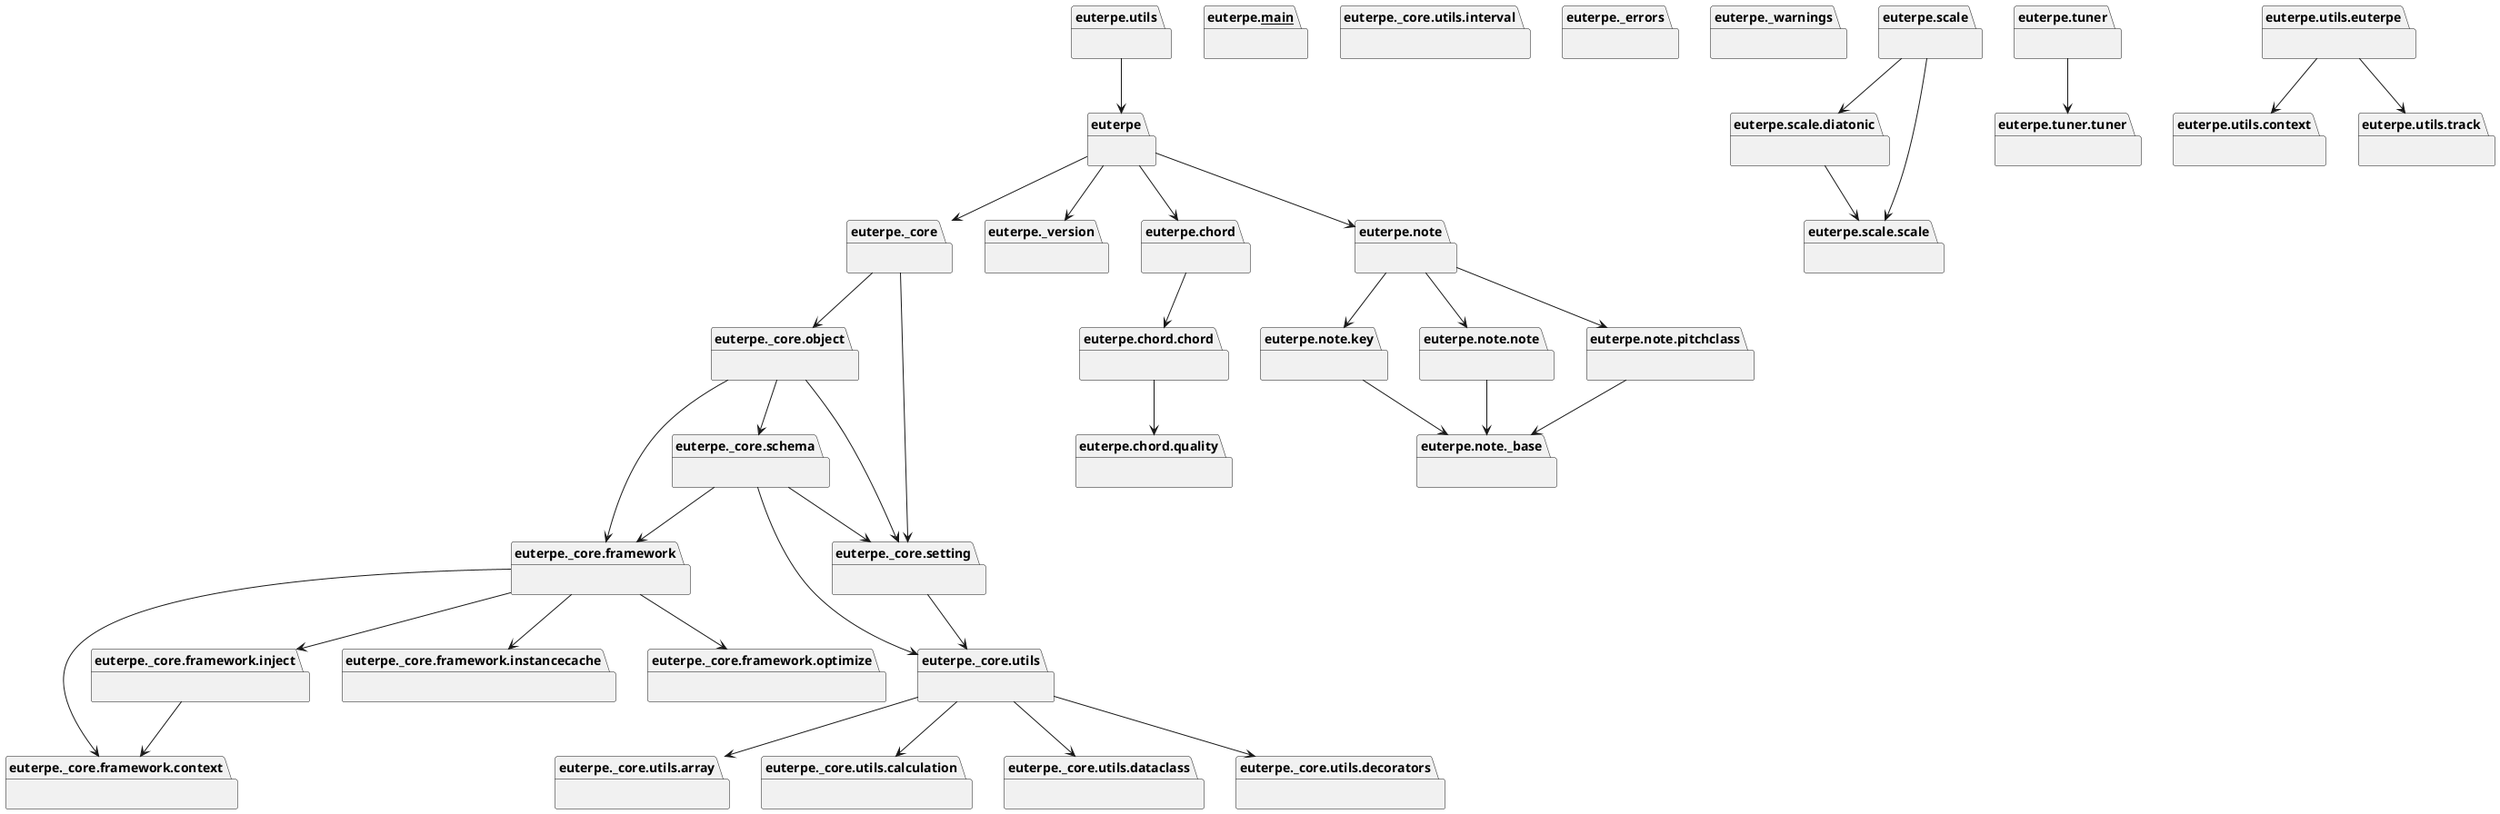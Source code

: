 @startuml packages
set namespaceSeparator none
package "euterpe" as euterpe {
}
package "euterpe.__main__" as euterpe.__main__ {
}
package "euterpe._core" as euterpe._core {
}
package "euterpe._core.framework" as euterpe._core.framework {
}
package "euterpe._core.framework.context" as euterpe._core.framework.context {
}
package "euterpe._core.framework.inject" as euterpe._core.framework.inject {
}
package "euterpe._core.framework.instancecache" as euterpe._core.framework.instancecache {
}
package "euterpe._core.framework.optimize" as euterpe._core.framework.optimize {
}
package "euterpe._core.object" as euterpe._core.object {
}
package "euterpe._core.schema" as euterpe._core.schema {
}
package "euterpe._core.setting" as euterpe._core.setting {
}
package "euterpe._core.utils" as euterpe._core.utils {
}
package "euterpe._core.utils.array" as euterpe._core.utils.array {
}
package "euterpe._core.utils.calculation" as euterpe._core.utils.calculation {
}
package "euterpe._core.utils.dataclass" as euterpe._core.utils.dataclass {
}
package "euterpe._core.utils.decorators" as euterpe._core.utils.decorators {
}
package "euterpe._core.utils.interval" as euterpe._core.utils.interval {
}
package "euterpe._errors" as euterpe._errors {
}
package "euterpe._version" as euterpe._version {
}
package "euterpe._warnings" as euterpe._warnings {
}
package "euterpe.chord" as euterpe.chord {
}
package "euterpe.chord.chord" as euterpe.chord.chord {
}
package "euterpe.chord.quality" as euterpe.chord.quality {
}
package "euterpe.note" as euterpe.note {
}
package "euterpe.note._base" as euterpe.note._base {
}
package "euterpe.note.key" as euterpe.note.key {
}
package "euterpe.note.note" as euterpe.note.note {
}
package "euterpe.note.pitchclass" as euterpe.note.pitchclass {
}
package "euterpe.scale" as euterpe.scale {
}
package "euterpe.scale.diatonic" as euterpe.scale.diatonic {
}
package "euterpe.scale.scale" as euterpe.scale.scale {
}
package "euterpe.tuner" as euterpe.tuner {
}
package "euterpe.tuner.tuner" as euterpe.tuner.tuner {
}
package "euterpe.utils" as euterpe.utils {
}
package "euterpe.utils.context" as euterpe.utils.context {
}
package "euterpe.utils.euterpe" as euterpe.utils.euterpe {
}
package "euterpe.utils.track" as euterpe.utils.track {
}
euterpe --> euterpe._core
euterpe --> euterpe._version
euterpe --> euterpe.chord
euterpe --> euterpe.note
euterpe._core --> euterpe._core.object
euterpe._core --> euterpe._core.setting
euterpe._core.framework --> euterpe._core.framework.context
euterpe._core.framework --> euterpe._core.framework.inject
euterpe._core.framework --> euterpe._core.framework.instancecache
euterpe._core.framework --> euterpe._core.framework.optimize
euterpe._core.framework.inject --> euterpe._core.framework.context
euterpe._core.object --> euterpe._core.framework
euterpe._core.object --> euterpe._core.schema
euterpe._core.object --> euterpe._core.setting
euterpe._core.schema --> euterpe._core.framework
euterpe._core.schema --> euterpe._core.setting
euterpe._core.schema --> euterpe._core.utils
euterpe._core.setting --> euterpe._core.utils
euterpe._core.utils --> euterpe._core.utils.array
euterpe._core.utils --> euterpe._core.utils.calculation
euterpe._core.utils --> euterpe._core.utils.dataclass
euterpe._core.utils --> euterpe._core.utils.decorators
euterpe.chord --> euterpe.chord.chord
euterpe.chord.chord --> euterpe.chord.quality
euterpe.note --> euterpe.note.key
euterpe.note --> euterpe.note.note
euterpe.note --> euterpe.note.pitchclass
euterpe.note.key --> euterpe.note._base
euterpe.note.note --> euterpe.note._base
euterpe.note.pitchclass --> euterpe.note._base
euterpe.scale --> euterpe.scale.diatonic
euterpe.scale --> euterpe.scale.scale
euterpe.scale.diatonic --> euterpe.scale.scale
euterpe.tuner --> euterpe.tuner.tuner
euterpe.utils --> euterpe
euterpe.utils.euterpe --> euterpe.utils.context
euterpe.utils.euterpe --> euterpe.utils.track
@enduml
